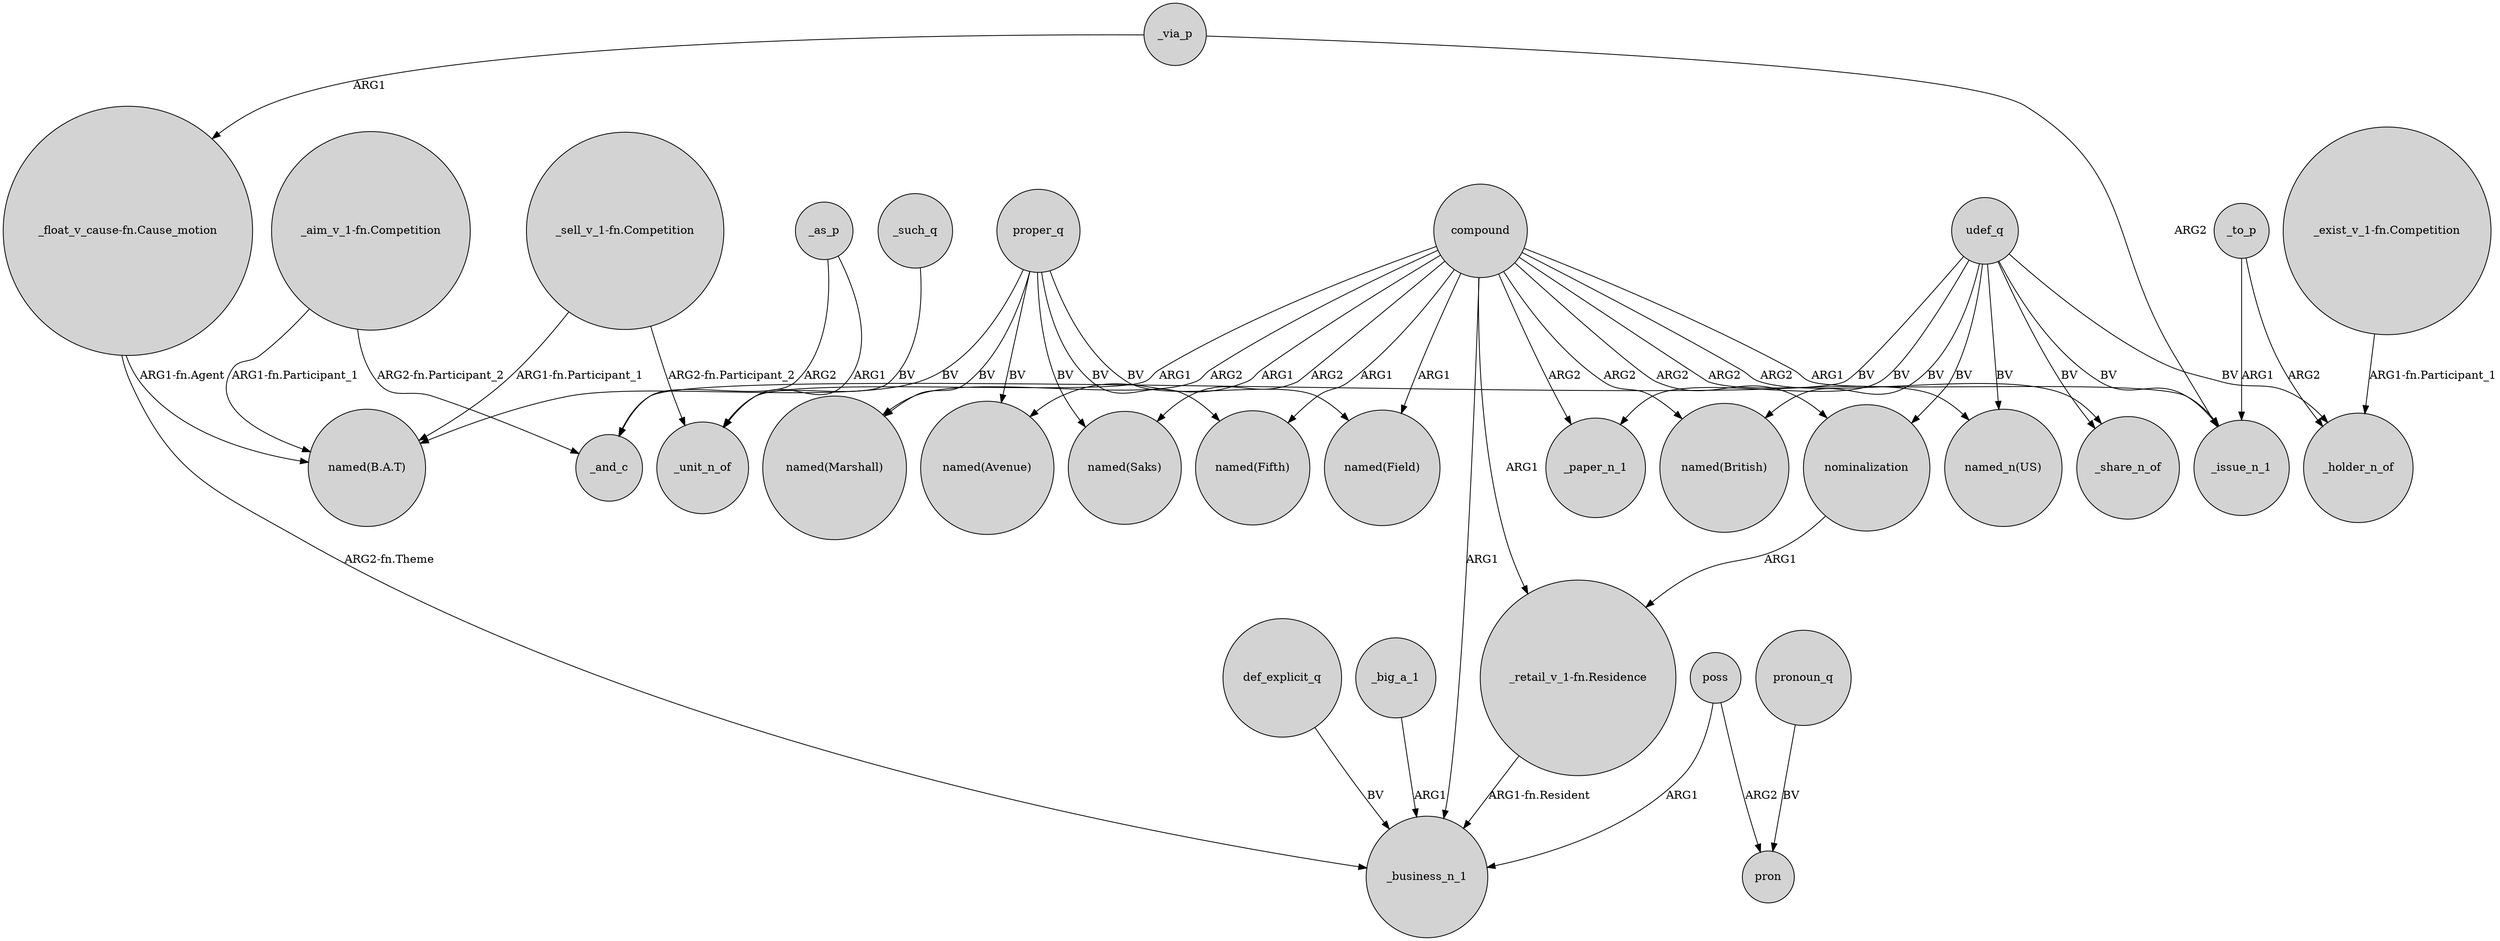 digraph {
	node [shape=circle style=filled]
	def_explicit_q -> _business_n_1 [label=BV]
	compound -> "_retail_v_1-fn.Residence" [label=ARG1]
	compound -> "named(Saks)" [label=ARG2]
	poss -> _business_n_1 [label=ARG1]
	proper_q -> "named(B.A.T)" [label=BV]
	compound -> "named(Marshall)" [label=ARG2]
	udef_q -> _paper_n_1 [label=BV]
	compound -> _paper_n_1 [label=ARG2]
	_big_a_1 -> _business_n_1 [label=ARG1]
	udef_q -> nominalization [label=BV]
	proper_q -> "named(Marshall)" [label=BV]
	_as_p -> _and_c [label=ARG2]
	_to_p -> _holder_n_of [label=ARG2]
	"_float_v_cause-fn.Cause_motion" -> _business_n_1 [label="ARG2-fn.Theme"]
	udef_q -> _and_c [label=BV]
	_as_p -> _unit_n_of [label=ARG1]
	compound -> nominalization [label=ARG2]
	proper_q -> "named(Fifth)" [label=BV]
	udef_q -> "named(British)" [label=BV]
	"_aim_v_1-fn.Competition" -> _and_c [label="ARG2-fn.Participant_2"]
	udef_q -> "named_n(US)" [label=BV]
	nominalization -> "_retail_v_1-fn.Residence" [label=ARG1]
	pronoun_q -> pron [label=BV]
	"_aim_v_1-fn.Competition" -> "named(B.A.T)" [label="ARG1-fn.Participant_1"]
	poss -> pron [label=ARG2]
	udef_q -> _holder_n_of [label=BV]
	_via_p -> "_float_v_cause-fn.Cause_motion" [label=ARG1]
	udef_q -> _share_n_of [label=BV]
	"_sell_v_1-fn.Competition" -> "named(B.A.T)" [label="ARG1-fn.Participant_1"]
	proper_q -> "named(Saks)" [label=BV]
	"_exist_v_1-fn.Competition" -> _holder_n_of [label="ARG1-fn.Participant_1"]
	compound -> "named(Field)" [label=ARG1]
	compound -> _share_n_of [label=ARG2]
	compound -> "named(British)" [label=ARG2]
	"_float_v_cause-fn.Cause_motion" -> "named(B.A.T)" [label="ARG1-fn.Agent"]
	udef_q -> _issue_n_1 [label=BV]
	proper_q -> "named(Field)" [label=BV]
	_such_q -> _unit_n_of [label=BV]
	proper_q -> "named(Avenue)" [label=BV]
	compound -> _unit_n_of [label=ARG1]
	_via_p -> _issue_n_1 [label=ARG2]
	compound -> _business_n_1 [label=ARG1]
	compound -> "named(Avenue)" [label=ARG1]
	"_sell_v_1-fn.Competition" -> _unit_n_of [label="ARG2-fn.Participant_2"]
	compound -> "named_n(US)" [label=ARG2]
	compound -> _issue_n_1 [label=ARG1]
	_to_p -> _issue_n_1 [label=ARG1]
	"_retail_v_1-fn.Residence" -> _business_n_1 [label="ARG1-fn.Resident"]
	compound -> "named(Fifth)" [label=ARG1]
}
